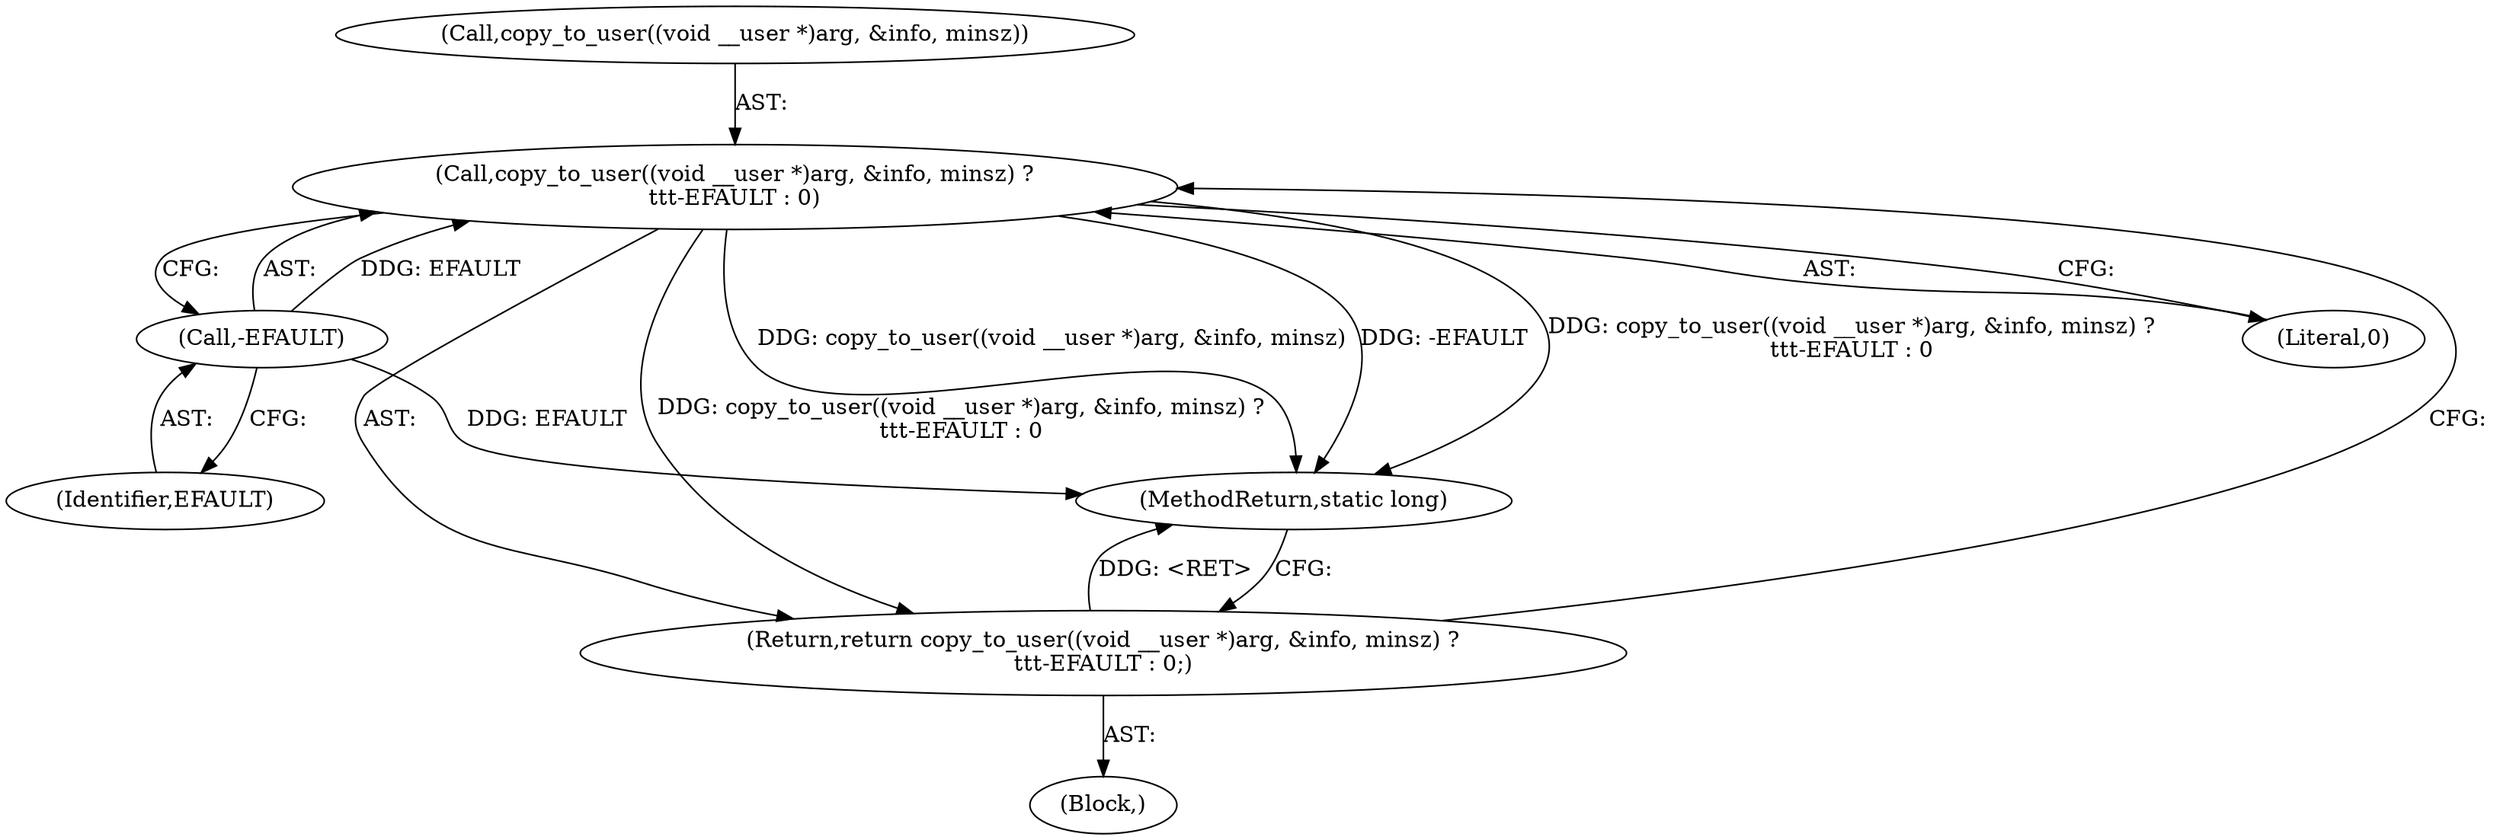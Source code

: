 digraph "0_linux_05692d7005a364add85c6e25a6c4447ce08f913a@API" {
"1000181" [label="(Call,copy_to_user((void __user *)arg, &info, minsz) ?\n\t\t\t-EFAULT : 0)"];
"1000189" [label="(Call,-EFAULT)"];
"1000180" [label="(Return,return copy_to_user((void __user *)arg, &info, minsz) ?\n\t\t\t-EFAULT : 0;)"];
"1000190" [label="(Identifier,EFAULT)"];
"1000180" [label="(Return,return copy_to_user((void __user *)arg, &info, minsz) ?\n\t\t\t-EFAULT : 0;)"];
"1001380" [label="(MethodReturn,static long)"];
"1000181" [label="(Call,copy_to_user((void __user *)arg, &info, minsz) ?\n\t\t\t-EFAULT : 0)"];
"1000130" [label="(Block,)"];
"1000191" [label="(Literal,0)"];
"1000182" [label="(Call,copy_to_user((void __user *)arg, &info, minsz))"];
"1000189" [label="(Call,-EFAULT)"];
"1000181" -> "1000180"  [label="AST: "];
"1000181" -> "1000189"  [label="CFG: "];
"1000181" -> "1000191"  [label="CFG: "];
"1000182" -> "1000181"  [label="AST: "];
"1000189" -> "1000181"  [label="AST: "];
"1000191" -> "1000181"  [label="AST: "];
"1000180" -> "1000181"  [label="CFG: "];
"1000181" -> "1001380"  [label="DDG: copy_to_user((void __user *)arg, &info, minsz)"];
"1000181" -> "1001380"  [label="DDG: -EFAULT"];
"1000181" -> "1001380"  [label="DDG: copy_to_user((void __user *)arg, &info, minsz) ?\n\t\t\t-EFAULT : 0"];
"1000181" -> "1000180"  [label="DDG: copy_to_user((void __user *)arg, &info, minsz) ?\n\t\t\t-EFAULT : 0"];
"1000189" -> "1000181"  [label="DDG: EFAULT"];
"1000189" -> "1000190"  [label="CFG: "];
"1000190" -> "1000189"  [label="AST: "];
"1000189" -> "1001380"  [label="DDG: EFAULT"];
"1000180" -> "1000130"  [label="AST: "];
"1001380" -> "1000180"  [label="CFG: "];
"1000180" -> "1001380"  [label="DDG: <RET>"];
}
